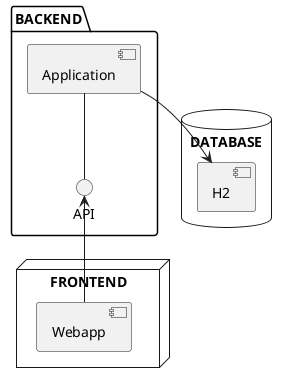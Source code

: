 @startuml
'https://plantuml.com/component-diagram


package "BACKEND" {
  [Application] -- API
}

node "FRONTEND" {
  [Webapp]
}

database "DATABASE" {
[H2]
}

API <-- [Webapp]
[Application] --> [H2]

@enduml
